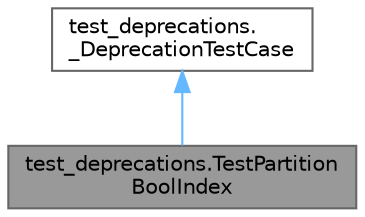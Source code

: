 digraph "test_deprecations.TestPartitionBoolIndex"
{
 // LATEX_PDF_SIZE
  bgcolor="transparent";
  edge [fontname=Helvetica,fontsize=10,labelfontname=Helvetica,labelfontsize=10];
  node [fontname=Helvetica,fontsize=10,shape=box,height=0.2,width=0.4];
  Node1 [id="Node000001",label="test_deprecations.TestPartition\lBoolIndex",height=0.2,width=0.4,color="gray40", fillcolor="grey60", style="filled", fontcolor="black",tooltip=" "];
  Node2 -> Node1 [id="edge2_Node000001_Node000002",dir="back",color="steelblue1",style="solid",tooltip=" "];
  Node2 [id="Node000002",label="test_deprecations.\l_DeprecationTestCase",height=0.2,width=0.4,color="gray40", fillcolor="white", style="filled",URL="$classtest__deprecations_1_1__DeprecationTestCase.html",tooltip=" "];
}
